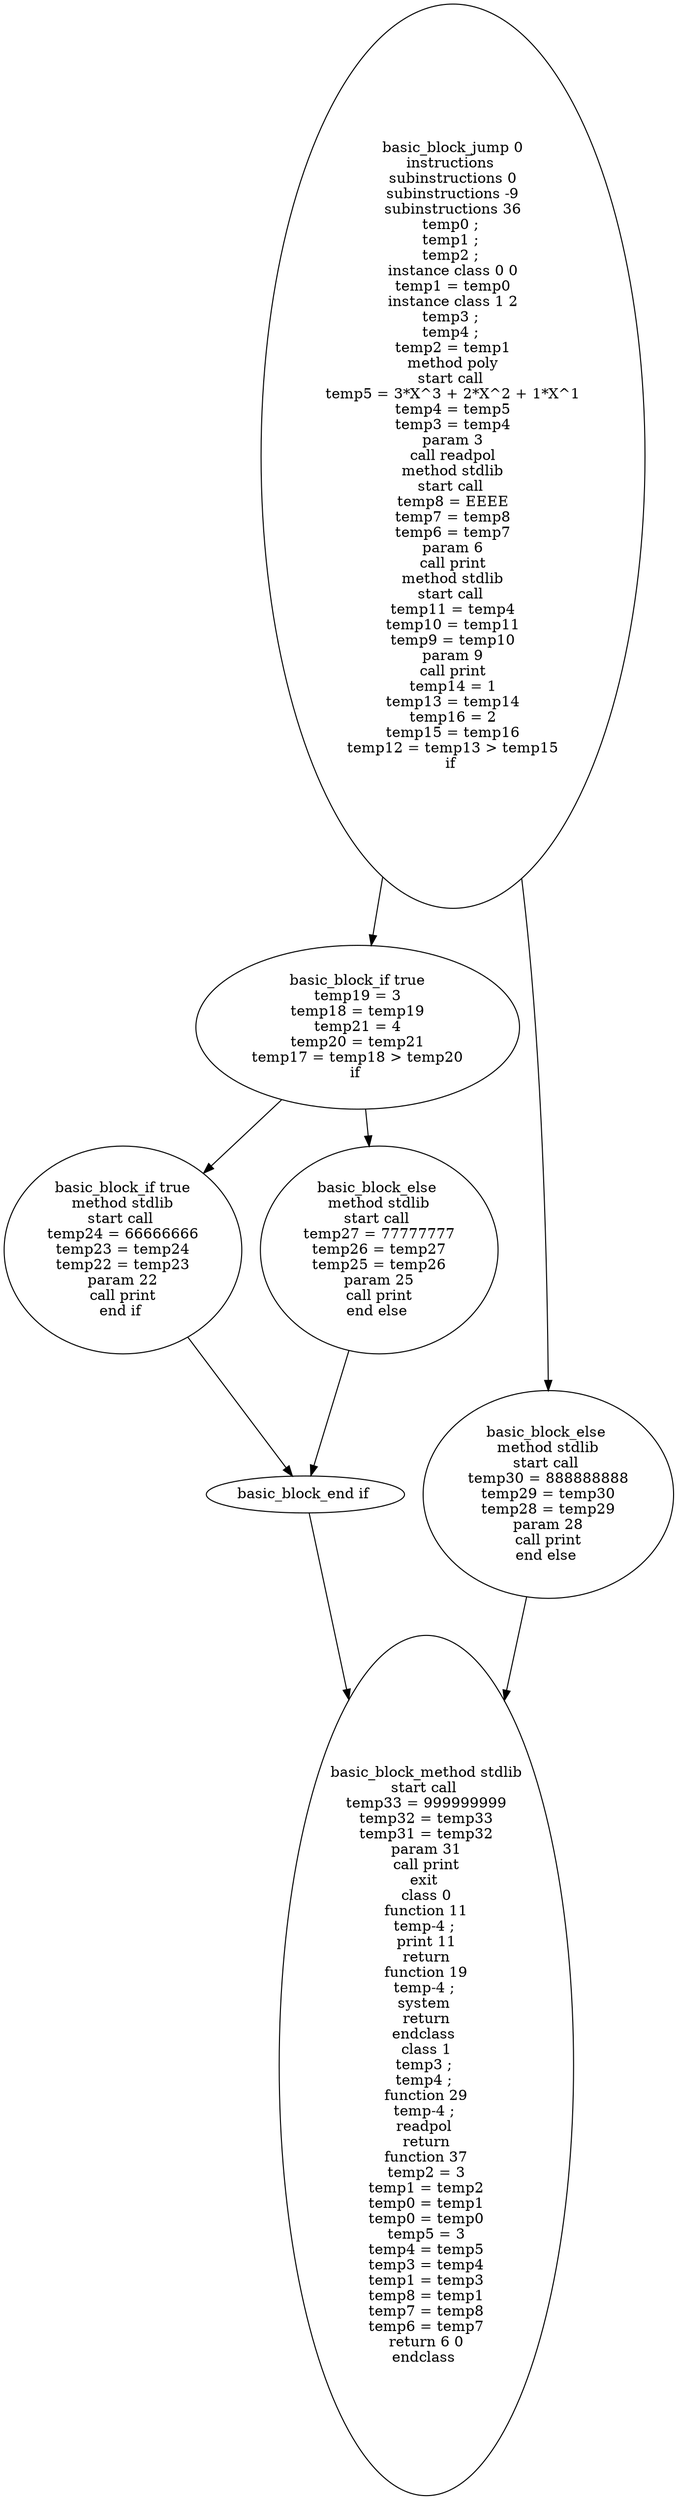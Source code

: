 digraph cfg {
ordering=out;
basic_block4 [label="basic_block_if true\nmethod stdlib\nstart call \ntemp24 = 66666666\ntemp23 = temp24\ntemp22 = temp23\nparam 22\ncall print\nend if \n"];
basic_block5 [label="basic_block_else \nmethod stdlib\nstart call \ntemp27 = 77777777\ntemp26 = temp27\ntemp25 = temp26\nparam 25\ncall print\nend else \n"];
basic_block6 [label="basic_block_end if \n"];
basic_block3 [label="basic_block_if true\ntemp19 = 3\ntemp18 = temp19\ntemp21 = 4\ntemp20 = temp21\ntemp17 = temp18 > temp20\nif \n"];
basic_block7 [label="basic_block_else \nmethod stdlib\nstart call \ntemp30 = 888888888\ntemp29 = temp30\ntemp28 = temp29\nparam 28\ncall print\nend else \n"];
basic_block8 [label="basic_block_method stdlib\nstart call \ntemp33 = 999999999\ntemp32 = temp33\ntemp31 = temp32\nparam 31\ncall print\nexit \nclass 0\nfunction 11\ntemp-4 ; \nprint 11\nreturn\nfunction 19\ntemp-4 ; \nsystem \nreturn\nendclass \nclass 1\ntemp3 ; \ntemp4 ; \nfunction 29\ntemp-4 ; \nreadpol \nreturn\nfunction 37\ntemp2 = 3\ntemp1 = temp2\ntemp0 = temp1\ntemp0 = temp0\ntemp5 = 3\ntemp4 = temp5\ntemp3 = temp4\ntemp1 = temp3\ntemp8 = temp1\ntemp7 = temp8\ntemp6 = temp7\nreturn 6 0\nendclass \n"];
basic_block2 [label="basic_block_jump 0\ninstructions \nsubinstructions 0\nsubinstructions -9\nsubinstructions 36\ntemp0 ; \ntemp1 ; \ntemp2 ; \ninstance class 0 0\ntemp1 = temp0\ninstance class 1 2\ntemp3 ; \ntemp4 ; \ntemp2 = temp1\nmethod poly\nstart call \ntemp5 = 3*X^3 + 2*X^2 + 1*X^1\ntemp4 = temp5\ntemp3 = temp4\nparam 3\ncall readpol\nmethod stdlib\nstart call \ntemp8 = EEEE\ntemp7 = temp8\ntemp6 = temp7\nparam 6\ncall print\nmethod stdlib\nstart call \ntemp11 = temp4\ntemp10 = temp11\ntemp9 = temp10\nparam 9\ncall print\ntemp14 = 1\ntemp13 = temp14\ntemp16 = 2\ntemp15 = temp16\ntemp12 = temp13 > temp15\nif \n"];
basic_block2->basic_block3;
basic_block3->basic_block4;
basic_block4->basic_block6;
basic_block6->basic_block8;
basic_block3->basic_block5;
basic_block5->basic_block6;
basic_block2->basic_block7;
basic_block7->basic_block8;


}